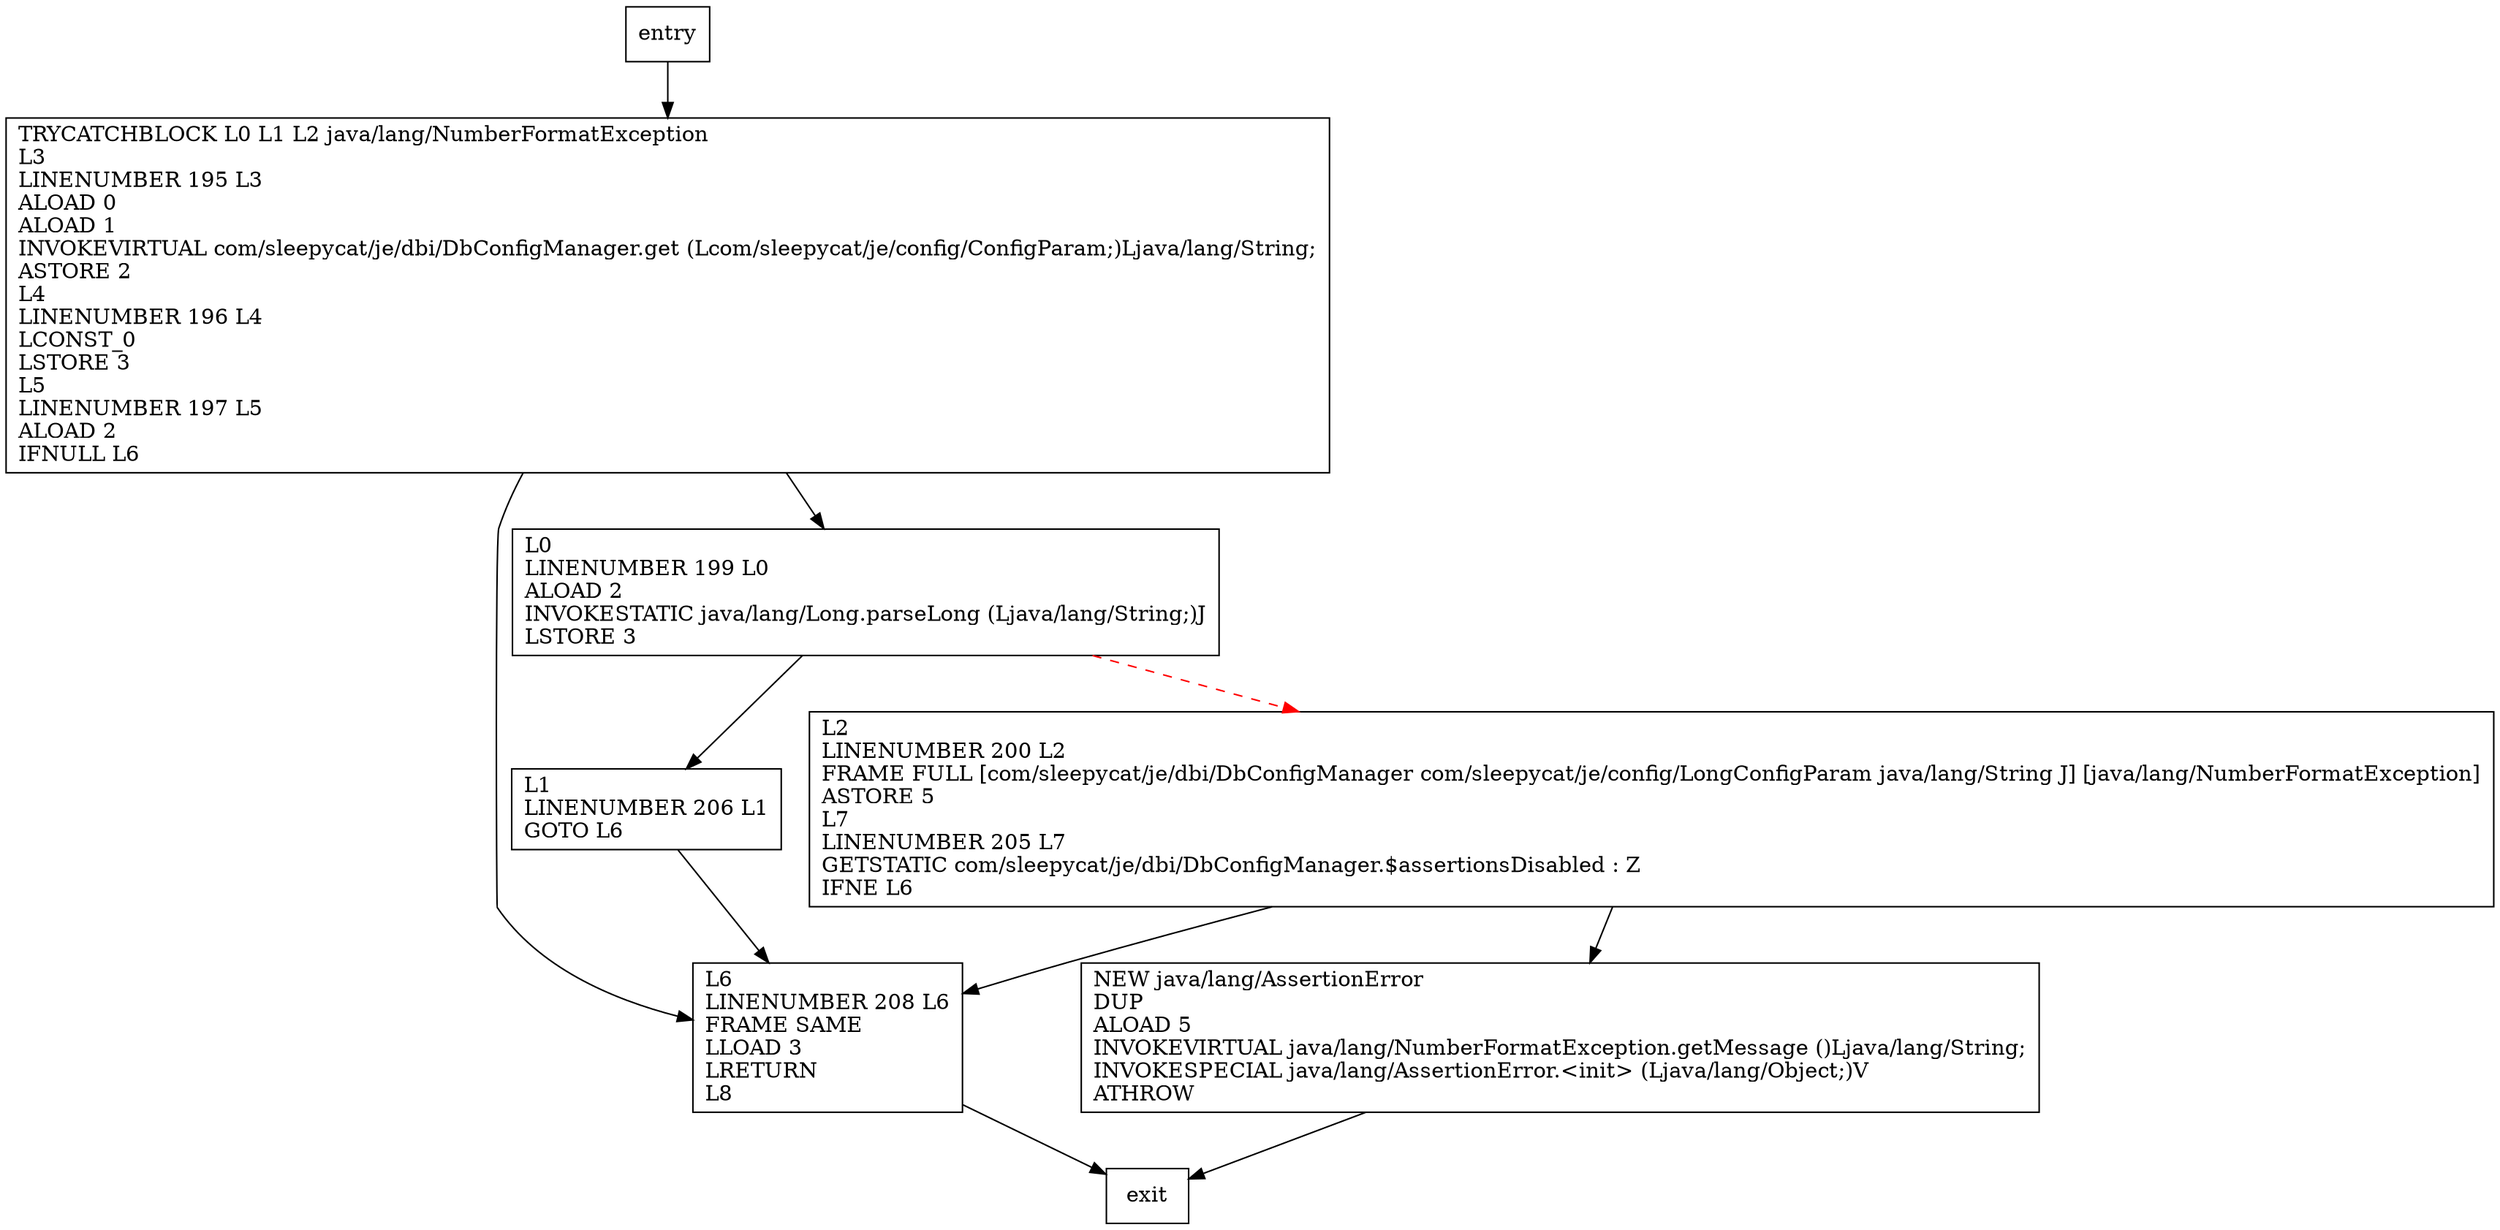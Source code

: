 digraph getLong {
node [shape=record];
888547854 [label="L6\lLINENUMBER 208 L6\lFRAME SAME\lLLOAD 3\lLRETURN\lL8\l"];
1766629243 [label="NEW java/lang/AssertionError\lDUP\lALOAD 5\lINVOKEVIRTUAL java/lang/NumberFormatException.getMessage ()Ljava/lang/String;\lINVOKESPECIAL java/lang/AssertionError.\<init\> (Ljava/lang/Object;)V\lATHROW\l"];
1526023445 [label="L1\lLINENUMBER 206 L1\lGOTO L6\l"];
1275215023 [label="L0\lLINENUMBER 199 L0\lALOAD 2\lINVOKESTATIC java/lang/Long.parseLong (Ljava/lang/String;)J\lLSTORE 3\l"];
1294254935 [label="TRYCATCHBLOCK L0 L1 L2 java/lang/NumberFormatException\lL3\lLINENUMBER 195 L3\lALOAD 0\lALOAD 1\lINVOKEVIRTUAL com/sleepycat/je/dbi/DbConfigManager.get (Lcom/sleepycat/je/config/ConfigParam;)Ljava/lang/String;\lASTORE 2\lL4\lLINENUMBER 196 L4\lLCONST_0\lLSTORE 3\lL5\lLINENUMBER 197 L5\lALOAD 2\lIFNULL L6\l"];
1596155078 [label="L2\lLINENUMBER 200 L2\lFRAME FULL [com/sleepycat/je/dbi/DbConfigManager com/sleepycat/je/config/LongConfigParam java/lang/String J] [java/lang/NumberFormatException]\lASTORE 5\lL7\lLINENUMBER 205 L7\lGETSTATIC com/sleepycat/je/dbi/DbConfigManager.$assertionsDisabled : Z\lIFNE L6\l"];
entry;
exit;
entry -> 1294254935
888547854 -> exit
1766629243 -> exit
1526023445 -> 888547854
1275215023 -> 1526023445
1275215023 -> 1596155078 [style=dashed, color=red]
1294254935 -> 888547854
1294254935 -> 1275215023
1596155078 -> 888547854
1596155078 -> 1766629243
}
